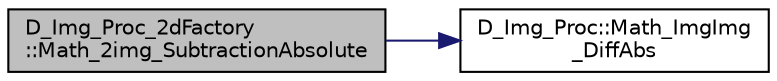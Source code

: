 digraph "D_Img_Proc_2dFactory::Math_2img_SubtractionAbsolute"
{
 // LATEX_PDF_SIZE
  edge [fontname="Helvetica",fontsize="10",labelfontname="Helvetica",labelfontsize="10"];
  node [fontname="Helvetica",fontsize="10",shape=record];
  rankdir="LR";
  Node1 [label="D_Img_Proc_2dFactory\l::Math_2img_SubtractionAbsolute",height=0.2,width=0.4,color="black", fillcolor="grey75", style="filled", fontcolor="black",tooltip=" "];
  Node1 -> Node2 [color="midnightblue",fontsize="10",style="solid",fontname="Helvetica"];
  Node2 [label="D_Img_Proc::Math_ImgImg\l_DiffAbs",height=0.2,width=0.4,color="black", fillcolor="white", style="filled",URL="$class_d___img___proc.html#a9d5212f960bc09a6c4a5f7e1050fd5f8",tooltip=" "];
}
